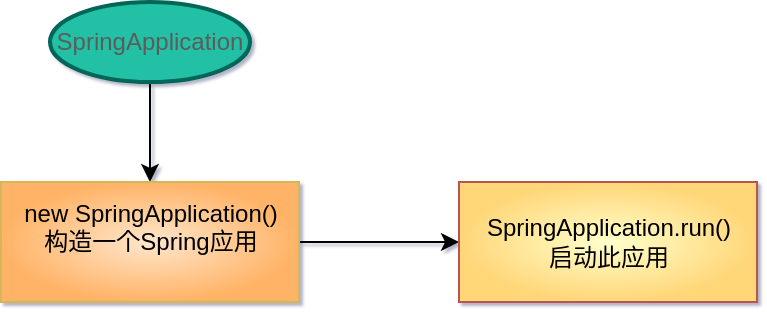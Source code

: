 <mxfile version="20.5.3" type="github">
  <diagram id="prtHgNgQTEPvFCAcTncT" name="总览">
    <mxGraphModel dx="782" dy="384" grid="1" gridSize="10" guides="1" tooltips="1" connect="0" arrows="1" fold="1" page="1" pageScale="1" pageWidth="827" pageHeight="1169" math="1" shadow="1">
      <root>
        <mxCell id="0" />
        <mxCell id="1" parent="0" />
        <mxCell id="hdV7oSyVdia2Qf2Z374a-1" style="rounded=0;orthogonalLoop=1;jettySize=auto;html=1;exitX=0.5;exitY=1;exitDx=0;exitDy=0;exitPerimeter=0;entryX=0.5;entryY=0;entryDx=0;entryDy=0;elbow=vertical;" edge="1" parent="1" source="8-vGXVchoIqBowFSAs0r-1" target="8-vGXVchoIqBowFSAs0r-7">
          <mxGeometry relative="1" as="geometry">
            <mxPoint x="132" y="100" as="sourcePoint" />
            <mxPoint x="155.5" y="160" as="targetPoint" />
          </mxGeometry>
        </mxCell>
        <mxCell id="8-vGXVchoIqBowFSAs0r-1" value="&lt;div&gt;SpringApplication&lt;/div&gt;" style="strokeWidth=2;html=1;shape=mxgraph.flowchart.start_1;whiteSpace=wrap;fillColor=#21C0A5;strokeColor=#006658;fontColor=#5C5C5C;rounded=0;labelBackgroundColor=none;labelBorderColor=none;" parent="1" vertex="1">
          <mxGeometry x="81" y="60" width="100" height="40" as="geometry" />
        </mxCell>
        <mxCell id="hdV7oSyVdia2Qf2Z374a-7" value="" style="edgeStyle=none;rounded=0;orthogonalLoop=1;jettySize=auto;html=1;elbow=vertical;" edge="1" parent="1" source="8-vGXVchoIqBowFSAs0r-7" target="hdV7oSyVdia2Qf2Z374a-6">
          <mxGeometry relative="1" as="geometry" />
        </mxCell>
        <mxCell id="8-vGXVchoIqBowFSAs0r-7" value="&lt;div&gt;new SpringApplication()&lt;/div&gt;&lt;div&gt;构造一个Spring应用&lt;/div&gt;&lt;div&gt;&lt;br&gt;&lt;/div&gt;" style="rounded=0;whiteSpace=wrap;html=1;fillColor=#FFE6CC;strokeColor=#d6b656;gradientColor=#FFB366;gradientDirection=radial;glass=0;shadow=0;sketch=0;" parent="1" vertex="1">
          <mxGeometry x="56.5" y="150" width="149" height="60" as="geometry" />
        </mxCell>
        <mxCell id="hdV7oSyVdia2Qf2Z374a-6" value="&lt;div&gt;SpringApplication.run()&lt;/div&gt;&lt;div&gt;启动此应用&lt;br&gt;&lt;/div&gt;" style="rounded=0;whiteSpace=wrap;html=1;fillColor=#FFFFCC;strokeColor=#b85450;gradientColor=#FFD678;gradientDirection=radial;" vertex="1" parent="1">
          <mxGeometry x="285.5" y="150" width="149" height="60" as="geometry" />
        </mxCell>
      </root>
    </mxGraphModel>
  </diagram>
</mxfile>
